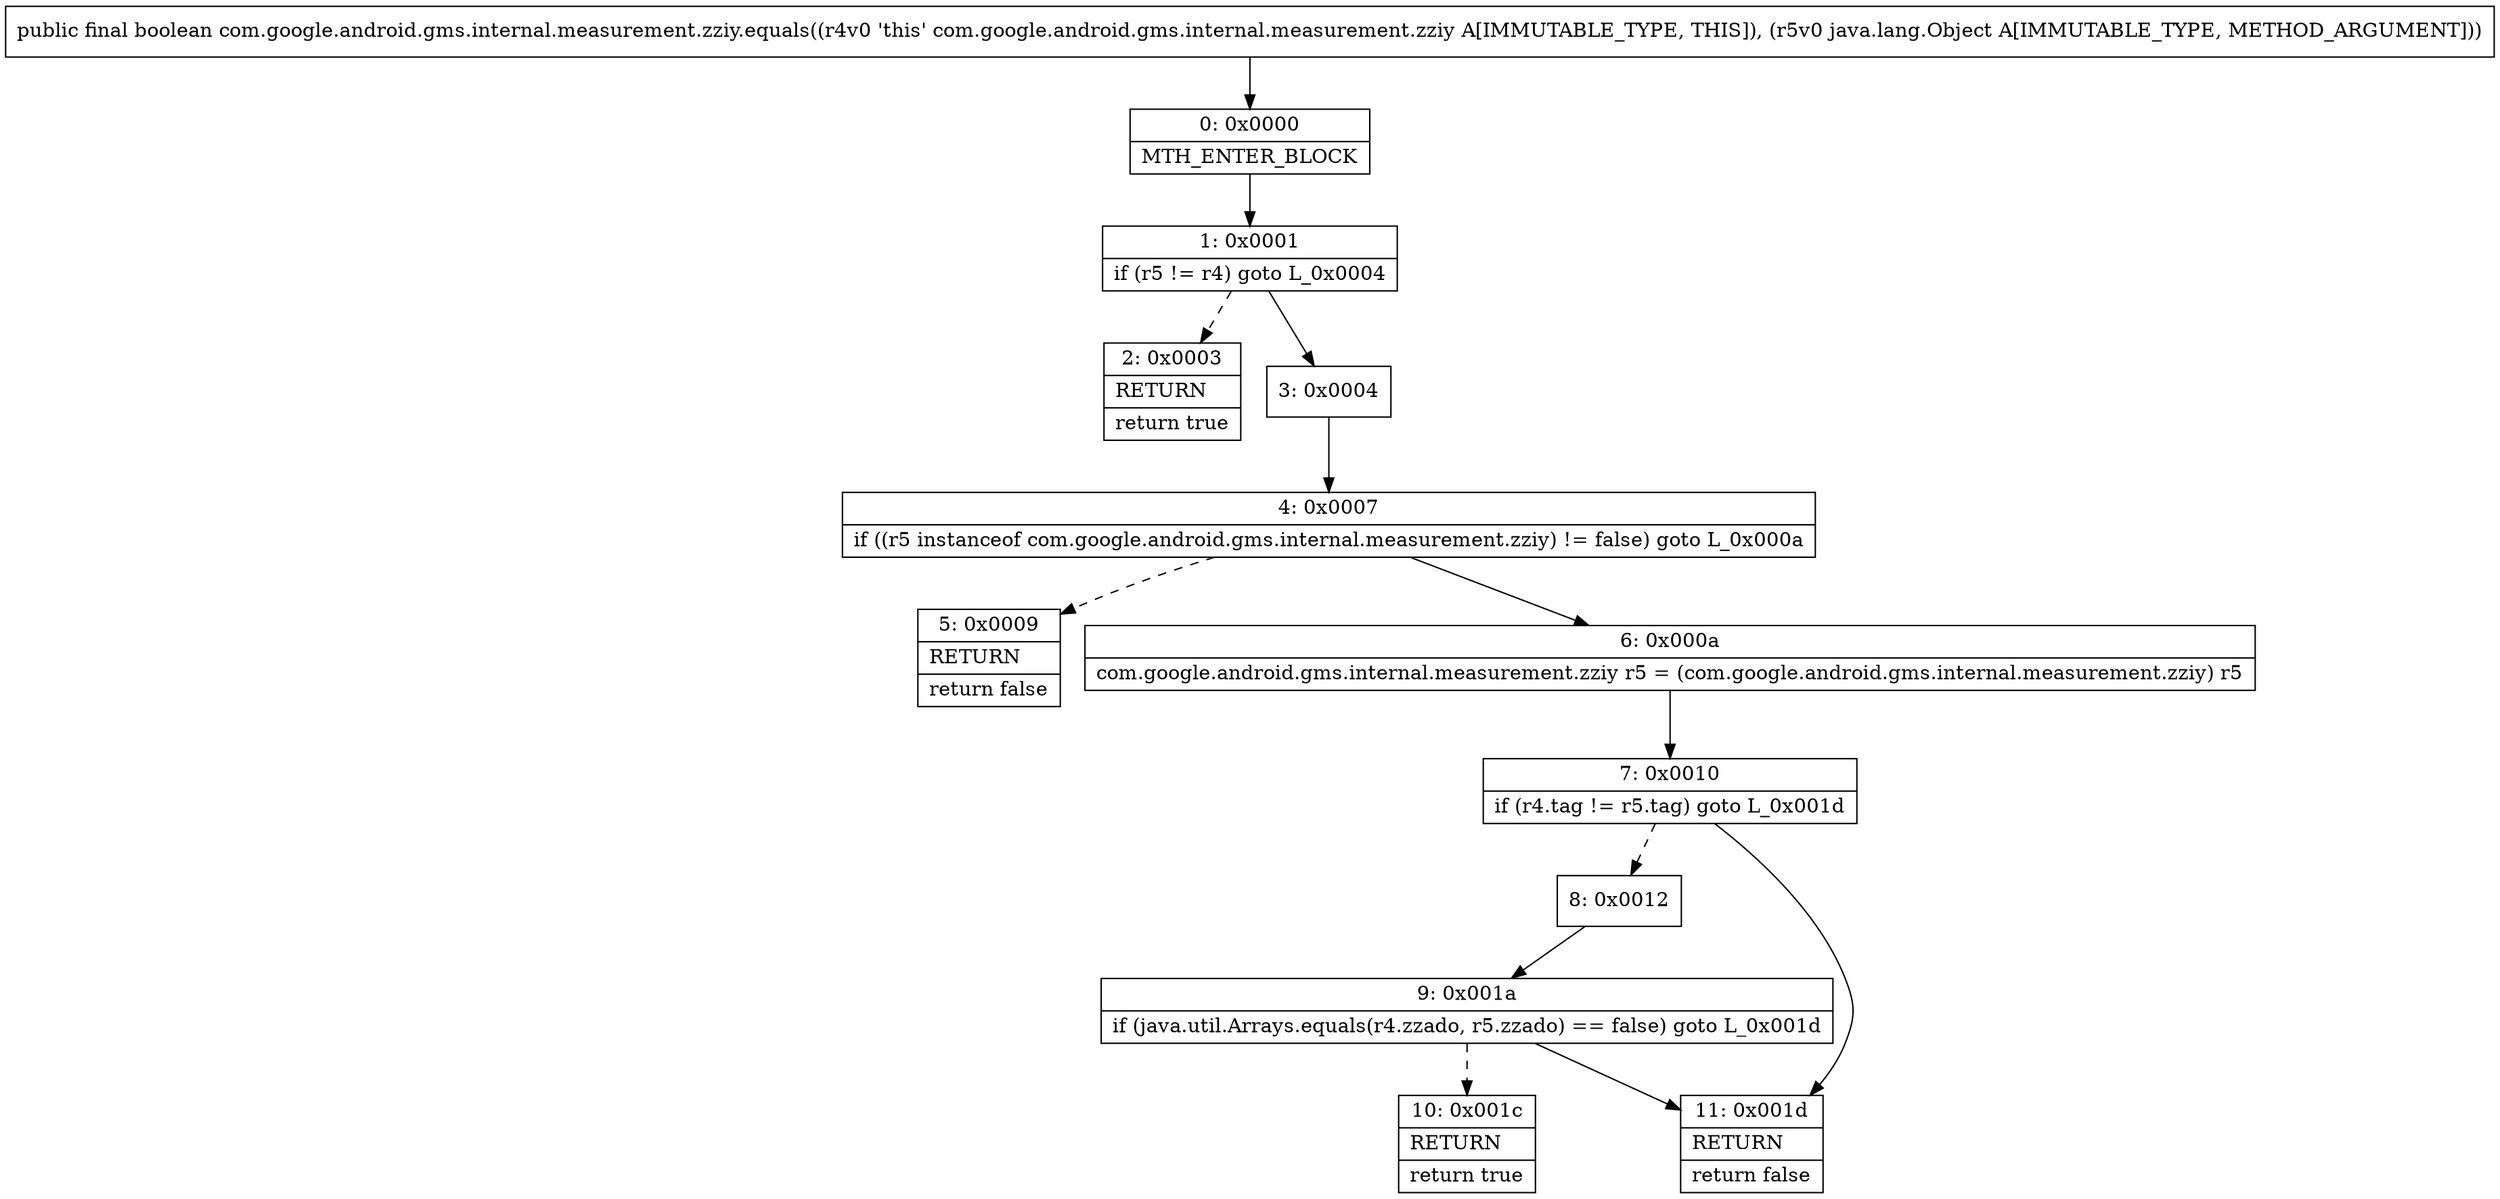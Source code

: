 digraph "CFG forcom.google.android.gms.internal.measurement.zziy.equals(Ljava\/lang\/Object;)Z" {
Node_0 [shape=record,label="{0\:\ 0x0000|MTH_ENTER_BLOCK\l}"];
Node_1 [shape=record,label="{1\:\ 0x0001|if (r5 != r4) goto L_0x0004\l}"];
Node_2 [shape=record,label="{2\:\ 0x0003|RETURN\l|return true\l}"];
Node_3 [shape=record,label="{3\:\ 0x0004}"];
Node_4 [shape=record,label="{4\:\ 0x0007|if ((r5 instanceof com.google.android.gms.internal.measurement.zziy) != false) goto L_0x000a\l}"];
Node_5 [shape=record,label="{5\:\ 0x0009|RETURN\l|return false\l}"];
Node_6 [shape=record,label="{6\:\ 0x000a|com.google.android.gms.internal.measurement.zziy r5 = (com.google.android.gms.internal.measurement.zziy) r5\l}"];
Node_7 [shape=record,label="{7\:\ 0x0010|if (r4.tag != r5.tag) goto L_0x001d\l}"];
Node_8 [shape=record,label="{8\:\ 0x0012}"];
Node_9 [shape=record,label="{9\:\ 0x001a|if (java.util.Arrays.equals(r4.zzado, r5.zzado) == false) goto L_0x001d\l}"];
Node_10 [shape=record,label="{10\:\ 0x001c|RETURN\l|return true\l}"];
Node_11 [shape=record,label="{11\:\ 0x001d|RETURN\l|return false\l}"];
MethodNode[shape=record,label="{public final boolean com.google.android.gms.internal.measurement.zziy.equals((r4v0 'this' com.google.android.gms.internal.measurement.zziy A[IMMUTABLE_TYPE, THIS]), (r5v0 java.lang.Object A[IMMUTABLE_TYPE, METHOD_ARGUMENT])) }"];
MethodNode -> Node_0;
Node_0 -> Node_1;
Node_1 -> Node_2[style=dashed];
Node_1 -> Node_3;
Node_3 -> Node_4;
Node_4 -> Node_5[style=dashed];
Node_4 -> Node_6;
Node_6 -> Node_7;
Node_7 -> Node_8[style=dashed];
Node_7 -> Node_11;
Node_8 -> Node_9;
Node_9 -> Node_10[style=dashed];
Node_9 -> Node_11;
}

